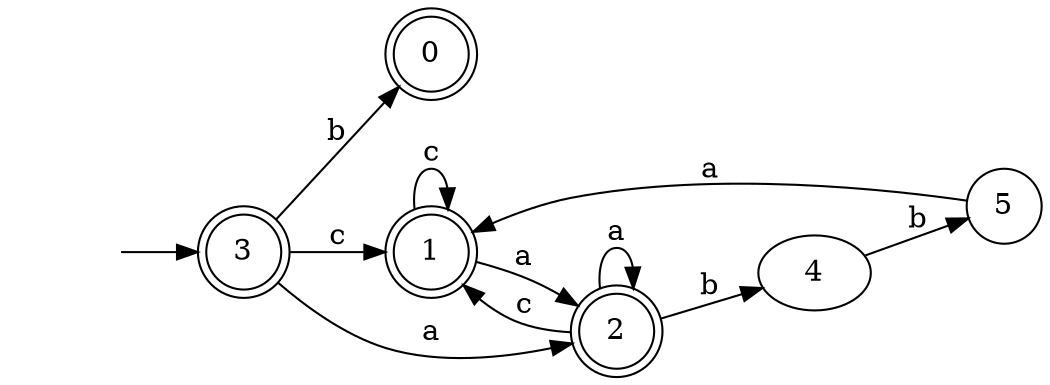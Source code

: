 digraph Automaton {
  rankdir = LR;
0 [shape=doublecircle]; 
1 [shape=doublecircle]; 
  1 -> 2 [label="a"];
  1 -> 1 [label="c"];
2 [shape=doublecircle]; 
  2 -> 2 [label="a"];
  2 -> 4 [label="b"];
  2 -> 1 [label="c"];
3 [shape=doublecircle]; 
  initial [shape=plaintext,label=""];
  initial -> 3
  3 -> 2 [label="a"];
  3 -> 0 [label="b"];
  3 -> 1 [label="c"];
node [shape=circle];
  4 -> 5 [label="b"];
node [shape=circle];
  5 -> 1 [label="a"];
}

